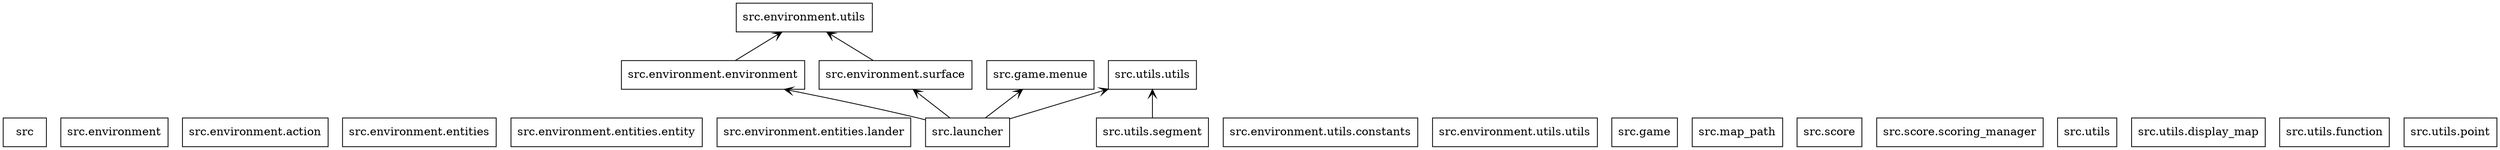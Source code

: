 digraph "packages" {
rankdir=BT
charset="utf-8"
"src" [color="black", label=<src>, shape="box", style="solid"];
"src.environment" [color="black", label=<src.environment>, shape="box", style="solid"];
"src.environment.action" [color="black", label=<src.environment.action>, shape="box", style="solid"];
"src.environment.entities" [color="black", label=<src.environment.entities>, shape="box", style="solid"];
"src.environment.entities.entity" [color="black", label=<src.environment.entities.entity>, shape="box", style="solid"];
"src.environment.entities.lander" [color="black", label=<src.environment.entities.lander>, shape="box", style="solid"];
"src.environment.environment" [color="black", label=<src.environment.environment>, shape="box", style="solid"];
"src.environment.surface" [color="black", label=<src.environment.surface>, shape="box", style="solid"];
"src.environment.utils" [color="black", label=<src.environment.utils>, shape="box", style="solid"];
"src.environment.utils.constants" [color="black", label=<src.environment.utils.constants>, shape="box", style="solid"];
"src.environment.utils.utils" [color="black", label=<src.environment.utils.utils>, shape="box", style="solid"];
"src.game" [color="black", label=<src.game>, shape="box", style="solid"];
"src.game.menue" [color="black", label=<src.game.menue>, shape="box", style="solid"];
"src.launcher" [color="black", label=<src.launcher>, shape="box", style="solid"];
"src.map_path" [color="black", label=<src.map_path>, shape="box", style="solid"];
"src.score" [color="black", label=<src.score>, shape="box", style="solid"];
"src.score.scoring_manager" [color="black", label=<src.score.scoring_manager>, shape="box", style="solid"];
"src.utils" [color="black", label=<src.utils>, shape="box", style="solid"];
"src.utils.display_map" [color="black", label=<src.utils.display_map>, shape="box", style="solid"];
"src.utils.function" [color="black", label=<src.utils.function>, shape="box", style="solid"];
"src.utils.point" [color="black", label=<src.utils.point>, shape="box", style="solid"];
"src.utils.segment" [color="black", label=<src.utils.segment>, shape="box", style="solid"];
"src.utils.utils" [color="black", label=<src.utils.utils>, shape="box", style="solid"];
"src.environment.environment" -> "src.environment.utils" [arrowhead="open", arrowtail="none"];
"src.environment.surface" -> "src.environment.utils" [arrowhead="open", arrowtail="none"];
"src.launcher" -> "src.environment.environment" [arrowhead="open", arrowtail="none"];
"src.launcher" -> "src.environment.surface" [arrowhead="open", arrowtail="none"];
"src.launcher" -> "src.game.menue" [arrowhead="open", arrowtail="none"];
"src.launcher" -> "src.utils.utils" [arrowhead="open", arrowtail="none"];
"src.utils.segment" -> "src.utils.utils" [arrowhead="open", arrowtail="none"];
}
